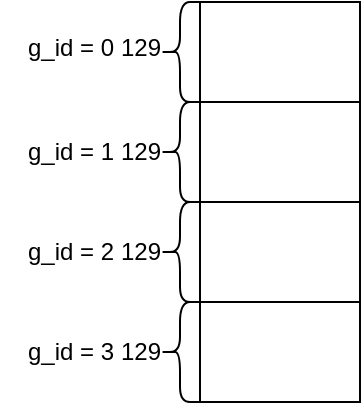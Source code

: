 <mxfile version="26.2.4">
  <diagram name="第 1 页" id="DXo22vKbLEdUoYDkd4dg">
    <mxGraphModel dx="415" dy="263" grid="1" gridSize="10" guides="1" tooltips="1" connect="1" arrows="1" fold="1" page="1" pageScale="1" pageWidth="827" pageHeight="1169" math="0" shadow="0">
      <root>
        <mxCell id="0" />
        <mxCell id="1" parent="0" />
        <mxCell id="e20dCup7h8Shn3l8CifW-1" value="" style="rounded=0;whiteSpace=wrap;html=1;" vertex="1" parent="1">
          <mxGeometry x="160" y="400" width="80" height="50" as="geometry" />
        </mxCell>
        <mxCell id="e20dCup7h8Shn3l8CifW-3" value="" style="shape=curlyBracket;whiteSpace=wrap;html=1;rounded=1;labelPosition=left;verticalLabelPosition=middle;align=right;verticalAlign=middle;" vertex="1" parent="1">
          <mxGeometry x="140" y="400" width="20" height="50" as="geometry" />
        </mxCell>
        <mxCell id="e20dCup7h8Shn3l8CifW-4" value="129" style="text;html=1;align=center;verticalAlign=middle;resizable=0;points=[];autosize=1;strokeColor=none;fillColor=none;" vertex="1" parent="1">
          <mxGeometry x="110" y="408" width="40" height="30" as="geometry" />
        </mxCell>
        <mxCell id="e20dCup7h8Shn3l8CifW-5" value="" style="rounded=0;whiteSpace=wrap;html=1;" vertex="1" parent="1">
          <mxGeometry x="160" y="450" width="80" height="50" as="geometry" />
        </mxCell>
        <mxCell id="e20dCup7h8Shn3l8CifW-6" value="" style="shape=curlyBracket;whiteSpace=wrap;html=1;rounded=1;labelPosition=left;verticalLabelPosition=middle;align=right;verticalAlign=middle;" vertex="1" parent="1">
          <mxGeometry x="140" y="450" width="20" height="50" as="geometry" />
        </mxCell>
        <mxCell id="e20dCup7h8Shn3l8CifW-7" value="" style="rounded=0;whiteSpace=wrap;html=1;" vertex="1" parent="1">
          <mxGeometry x="160" y="500" width="80" height="50" as="geometry" />
        </mxCell>
        <mxCell id="e20dCup7h8Shn3l8CifW-8" value="" style="shape=curlyBracket;whiteSpace=wrap;html=1;rounded=1;labelPosition=left;verticalLabelPosition=middle;align=right;verticalAlign=middle;" vertex="1" parent="1">
          <mxGeometry x="140" y="500" width="20" height="50" as="geometry" />
        </mxCell>
        <mxCell id="e20dCup7h8Shn3l8CifW-9" value="" style="rounded=0;whiteSpace=wrap;html=1;" vertex="1" parent="1">
          <mxGeometry x="160" y="550" width="80" height="50" as="geometry" />
        </mxCell>
        <mxCell id="e20dCup7h8Shn3l8CifW-10" value="" style="shape=curlyBracket;whiteSpace=wrap;html=1;rounded=1;labelPosition=left;verticalLabelPosition=middle;align=right;verticalAlign=middle;" vertex="1" parent="1">
          <mxGeometry x="140" y="550" width="20" height="50" as="geometry" />
        </mxCell>
        <mxCell id="e20dCup7h8Shn3l8CifW-11" value="129" style="text;html=1;align=center;verticalAlign=middle;resizable=0;points=[];autosize=1;strokeColor=none;fillColor=none;" vertex="1" parent="1">
          <mxGeometry x="110" y="460" width="40" height="30" as="geometry" />
        </mxCell>
        <mxCell id="e20dCup7h8Shn3l8CifW-12" value="129" style="text;html=1;align=center;verticalAlign=middle;resizable=0;points=[];autosize=1;strokeColor=none;fillColor=none;" vertex="1" parent="1">
          <mxGeometry x="110" y="510" width="40" height="30" as="geometry" />
        </mxCell>
        <mxCell id="e20dCup7h8Shn3l8CifW-13" value="129" style="text;html=1;align=center;verticalAlign=middle;resizable=0;points=[];autosize=1;strokeColor=none;fillColor=none;" vertex="1" parent="1">
          <mxGeometry x="110" y="560" width="40" height="30" as="geometry" />
        </mxCell>
        <mxCell id="e20dCup7h8Shn3l8CifW-14" value="g_id = 0" style="text;html=1;align=center;verticalAlign=middle;resizable=0;points=[];autosize=1;strokeColor=none;fillColor=none;" vertex="1" parent="1">
          <mxGeometry x="60" y="408" width="70" height="30" as="geometry" />
        </mxCell>
        <mxCell id="e20dCup7h8Shn3l8CifW-15" value="g_id = 1" style="text;html=1;align=center;verticalAlign=middle;resizable=0;points=[];autosize=1;strokeColor=none;fillColor=none;" vertex="1" parent="1">
          <mxGeometry x="60" y="460" width="70" height="30" as="geometry" />
        </mxCell>
        <mxCell id="e20dCup7h8Shn3l8CifW-16" value="g_id = 2" style="text;html=1;align=center;verticalAlign=middle;resizable=0;points=[];autosize=1;strokeColor=none;fillColor=none;" vertex="1" parent="1">
          <mxGeometry x="60" y="510" width="70" height="30" as="geometry" />
        </mxCell>
        <mxCell id="e20dCup7h8Shn3l8CifW-17" value="g_id = 3" style="text;html=1;align=center;verticalAlign=middle;resizable=0;points=[];autosize=1;strokeColor=none;fillColor=none;" vertex="1" parent="1">
          <mxGeometry x="60" y="560" width="70" height="30" as="geometry" />
        </mxCell>
      </root>
    </mxGraphModel>
  </diagram>
</mxfile>

